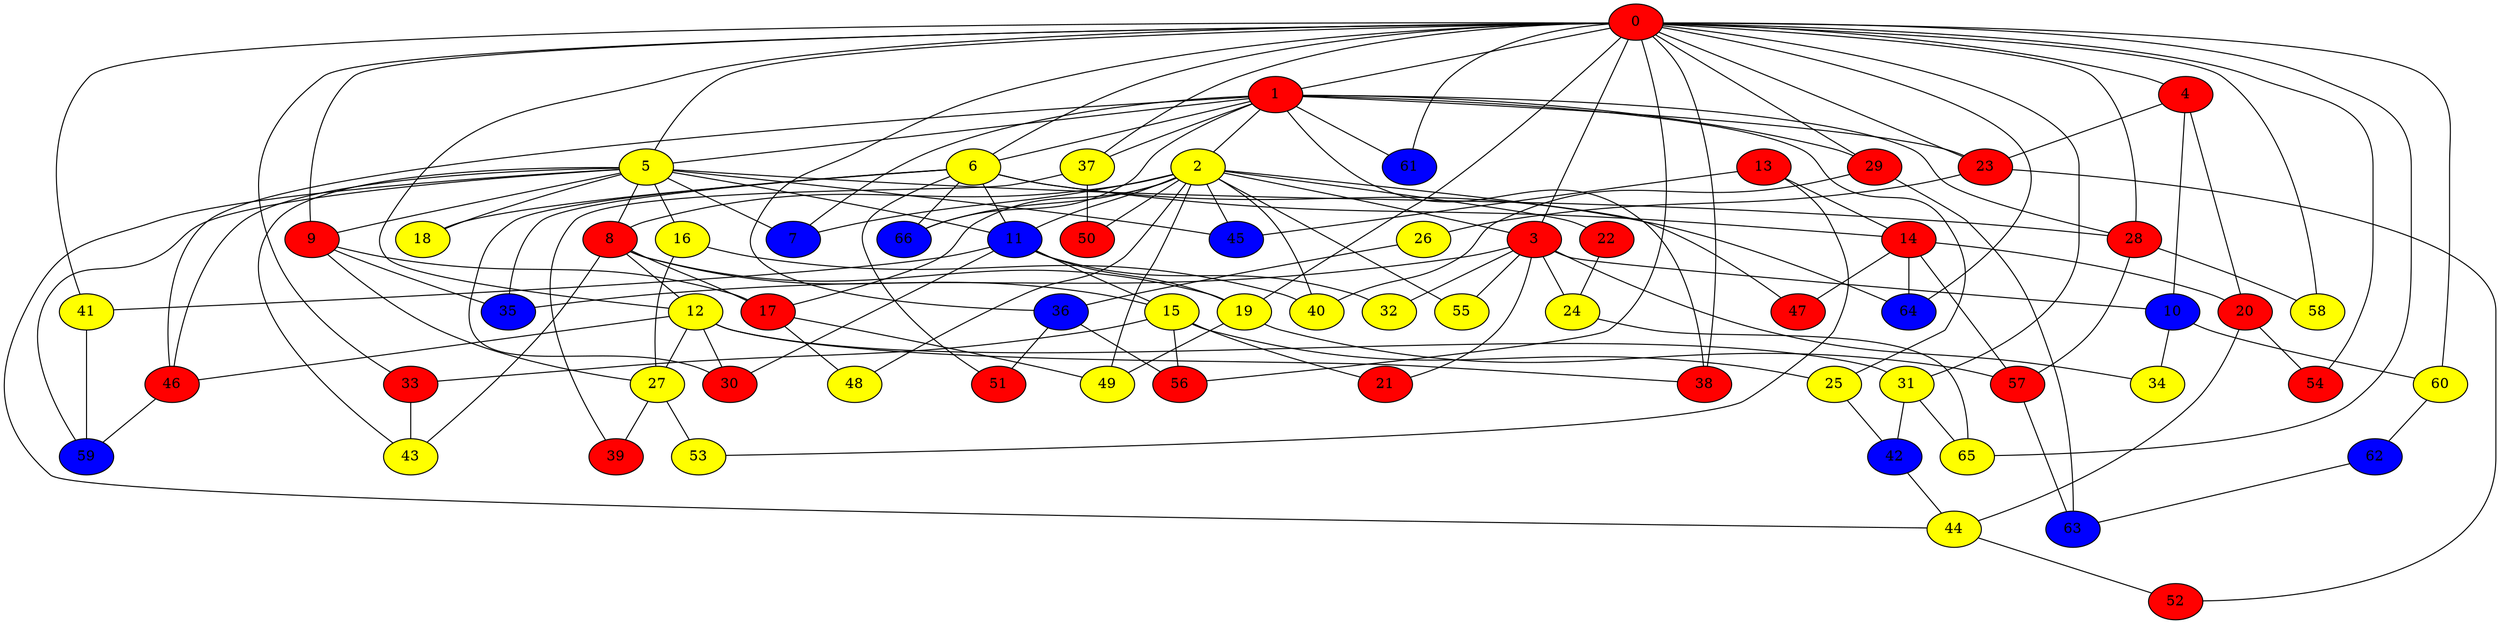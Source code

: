 graph {
0 [style = filled fillcolor = red];
1 [style = filled fillcolor = red];
2 [style = filled fillcolor = yellow];
3 [style = filled fillcolor = red];
4 [style = filled fillcolor = red];
5 [style = filled fillcolor = yellow];
6 [style = filled fillcolor = yellow];
7 [style = filled fillcolor = blue];
8 [style = filled fillcolor = red];
9 [style = filled fillcolor = red];
10 [style = filled fillcolor = blue];
11 [style = filled fillcolor = blue];
12 [style = filled fillcolor = yellow];
13 [style = filled fillcolor = red];
14 [style = filled fillcolor = red];
15 [style = filled fillcolor = yellow];
16 [style = filled fillcolor = yellow];
17 [style = filled fillcolor = red];
18 [style = filled fillcolor = yellow];
19 [style = filled fillcolor = yellow];
20 [style = filled fillcolor = red];
21 [style = filled fillcolor = red];
22 [style = filled fillcolor = red];
23 [style = filled fillcolor = red];
24 [style = filled fillcolor = yellow];
25 [style = filled fillcolor = yellow];
26 [style = filled fillcolor = yellow];
27 [style = filled fillcolor = yellow];
28 [style = filled fillcolor = red];
29 [style = filled fillcolor = red];
30 [style = filled fillcolor = red];
31 [style = filled fillcolor = yellow];
32 [style = filled fillcolor = yellow];
33 [style = filled fillcolor = red];
34 [style = filled fillcolor = yellow];
35 [style = filled fillcolor = blue];
36 [style = filled fillcolor = blue];
37 [style = filled fillcolor = yellow];
38 [style = filled fillcolor = red];
39 [style = filled fillcolor = red];
40 [style = filled fillcolor = yellow];
41 [style = filled fillcolor = yellow];
42 [style = filled fillcolor = blue];
43 [style = filled fillcolor = yellow];
44 [style = filled fillcolor = yellow];
45 [style = filled fillcolor = blue];
46 [style = filled fillcolor = red];
47 [style = filled fillcolor = red];
48 [style = filled fillcolor = yellow];
49 [style = filled fillcolor = yellow];
50 [style = filled fillcolor = red];
51 [style = filled fillcolor = red];
52 [style = filled fillcolor = red];
53 [style = filled fillcolor = yellow];
54 [style = filled fillcolor = red];
55 [style = filled fillcolor = yellow];
56 [style = filled fillcolor = red];
57 [style = filled fillcolor = red];
58 [style = filled fillcolor = yellow];
59 [style = filled fillcolor = blue];
60 [style = filled fillcolor = yellow];
61 [style = filled fillcolor = blue];
62 [style = filled fillcolor = blue];
63 [style = filled fillcolor = blue];
64 [style = filled fillcolor = blue];
65 [style = filled fillcolor = yellow];
66 [style = filled fillcolor = blue];
0 -- 5;
0 -- 4;
0 -- 3;
0 -- 1;
0 -- 6;
0 -- 9;
0 -- 12;
0 -- 19;
0 -- 23;
0 -- 28;
0 -- 29;
0 -- 31;
0 -- 33;
0 -- 36;
0 -- 37;
0 -- 38;
0 -- 41;
0 -- 54;
0 -- 56;
0 -- 58;
0 -- 60;
0 -- 61;
0 -- 64;
0 -- 65;
1 -- 2;
1 -- 5;
1 -- 6;
1 -- 7;
1 -- 23;
1 -- 25;
1 -- 28;
1 -- 29;
1 -- 37;
1 -- 38;
1 -- 46;
1 -- 61;
1 -- 66;
2 -- 3;
2 -- 7;
2 -- 8;
2 -- 11;
2 -- 17;
2 -- 22;
2 -- 40;
2 -- 45;
2 -- 47;
2 -- 48;
2 -- 49;
2 -- 50;
2 -- 55;
2 -- 66;
3 -- 10;
3 -- 21;
3 -- 24;
3 -- 32;
3 -- 34;
3 -- 35;
3 -- 55;
4 -- 10;
4 -- 20;
4 -- 23;
5 -- 7;
5 -- 8;
5 -- 9;
5 -- 11;
5 -- 16;
5 -- 18;
5 -- 28;
5 -- 43;
5 -- 44;
5 -- 45;
5 -- 46;
5 -- 59;
6 -- 11;
6 -- 14;
6 -- 18;
6 -- 30;
6 -- 35;
6 -- 51;
6 -- 64;
6 -- 66;
8 -- 12;
8 -- 15;
8 -- 17;
8 -- 19;
8 -- 43;
9 -- 17;
9 -- 27;
9 -- 35;
10 -- 34;
10 -- 60;
11 -- 15;
11 -- 19;
11 -- 30;
11 -- 32;
11 -- 41;
12 -- 27;
12 -- 30;
12 -- 31;
12 -- 38;
12 -- 46;
13 -- 14;
13 -- 45;
13 -- 53;
14 -- 20;
14 -- 47;
14 -- 57;
14 -- 64;
15 -- 21;
15 -- 25;
15 -- 33;
15 -- 56;
16 -- 27;
16 -- 40;
17 -- 48;
17 -- 49;
19 -- 49;
19 -- 57;
20 -- 44;
20 -- 54;
22 -- 24;
23 -- 26;
23 -- 52;
24 -- 65;
25 -- 42;
26 -- 36;
27 -- 39;
27 -- 53;
28 -- 57;
28 -- 58;
29 -- 40;
29 -- 63;
31 -- 42;
31 -- 65;
33 -- 43;
36 -- 51;
36 -- 56;
37 -- 39;
37 -- 50;
41 -- 59;
42 -- 44;
44 -- 52;
46 -- 59;
57 -- 63;
60 -- 62;
62 -- 63;
}
